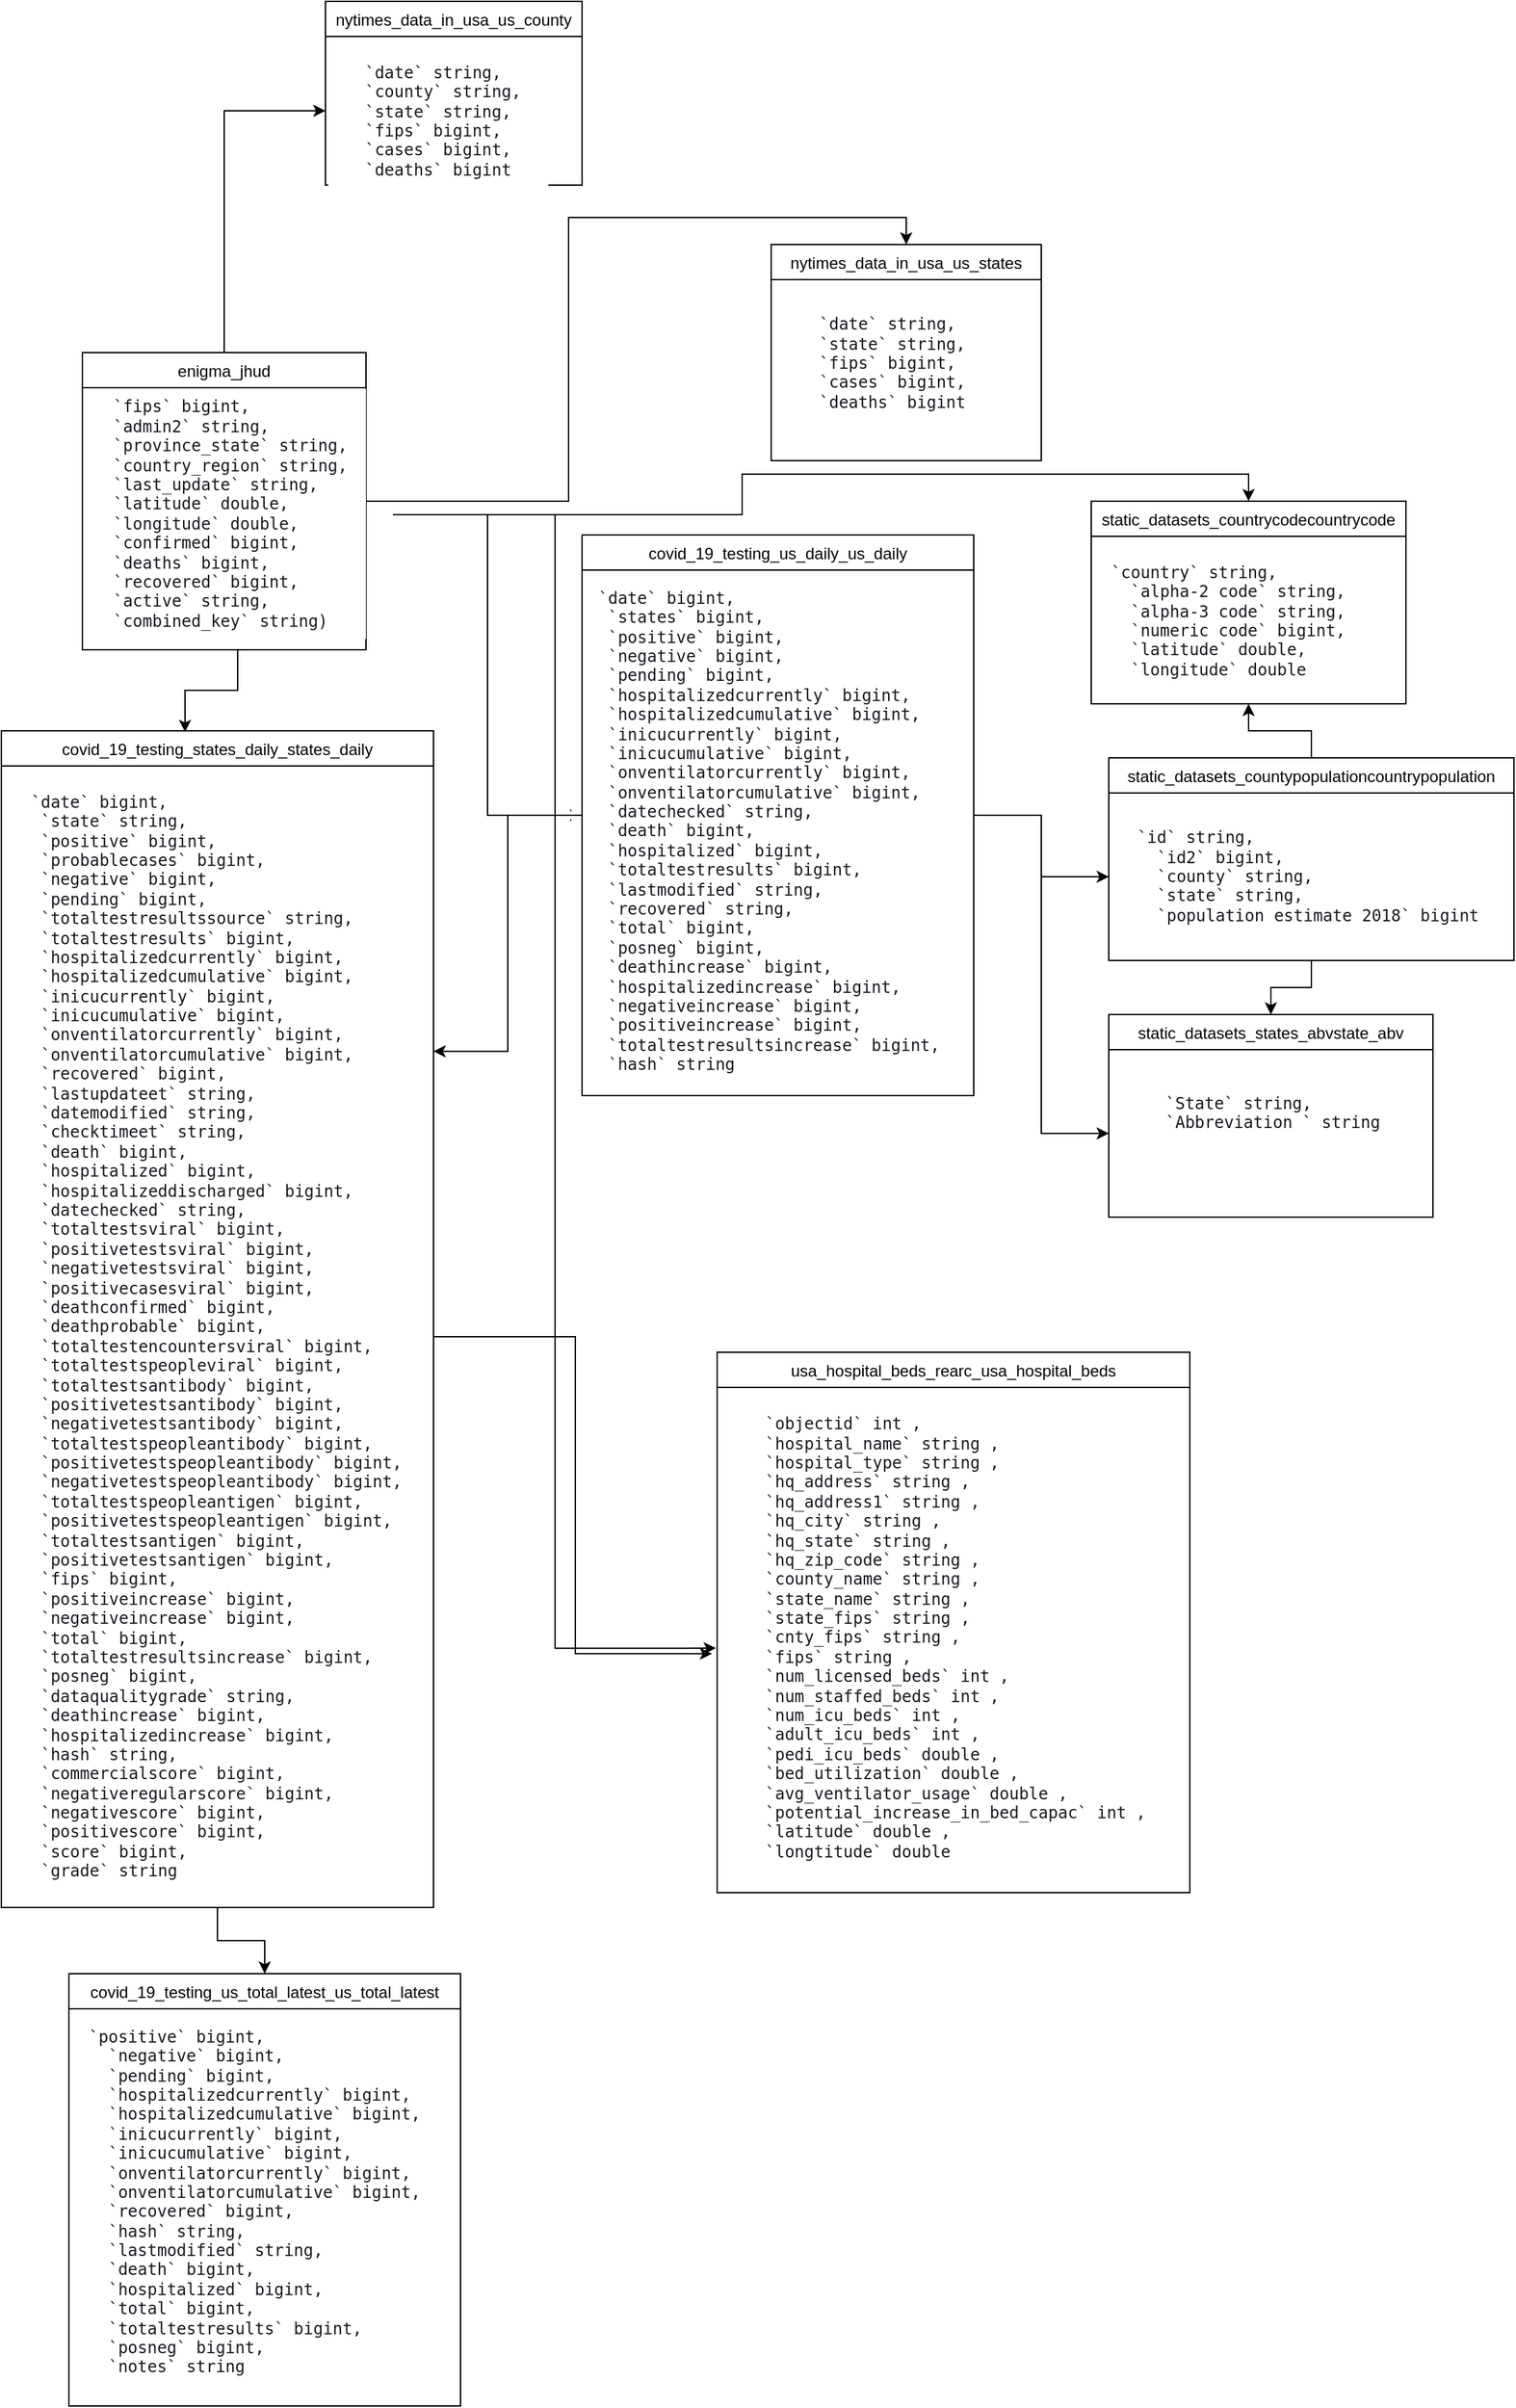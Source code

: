 <mxfile version="20.8.0" type="device"><diagram id="9vYuxPRufl5Xmt3-PJzJ" name="Page-1"><mxGraphModel dx="1050" dy="1673" grid="1" gridSize="10" guides="1" tooltips="1" connect="1" arrows="1" fold="1" page="1" pageScale="1" pageWidth="850" pageHeight="1100" math="0" shadow="0"><root><mxCell id="0"/><mxCell id="1" parent="0"/><mxCell id="07hC97PKp0HtZhSXyn-E-1" style="edgeStyle=orthogonalEdgeStyle;rounded=0;orthogonalLoop=1;jettySize=auto;html=1;entryX=0;entryY=0.5;entryDx=0;entryDy=0;" edge="1" parent="1" source="07hC97PKp0HtZhSXyn-E-3" target="07hC97PKp0HtZhSXyn-E-10"><mxGeometry relative="1" as="geometry"/></mxCell><mxCell id="07hC97PKp0HtZhSXyn-E-2" style="edgeStyle=orthogonalEdgeStyle;rounded=0;orthogonalLoop=1;jettySize=auto;html=1;entryX=0.5;entryY=0;entryDx=0;entryDy=0;" edge="1" parent="1" source="07hC97PKp0HtZhSXyn-E-3" target="07hC97PKp0HtZhSXyn-E-11"><mxGeometry relative="1" as="geometry"/></mxCell><mxCell id="07hC97PKp0HtZhSXyn-E-3" value="enigma_jhud" style="swimlane;fontStyle=0;childLayout=stackLayout;horizontal=1;startSize=26;fillColor=none;horizontalStack=0;resizeParent=1;resizeParentMax=0;resizeLast=0;collapsible=1;marginBottom=0;" vertex="1" parent="1"><mxGeometry x="80" y="230" width="210" height="220" as="geometry"/></mxCell><mxCell id="07hC97PKp0HtZhSXyn-E-4" style="edgeStyle=orthogonalEdgeStyle;rounded=0;orthogonalLoop=1;jettySize=auto;html=1;entryX=-0.003;entryY=0.538;entryDx=0;entryDy=0;entryPerimeter=0;" edge="1" parent="1" source="07hC97PKp0HtZhSXyn-E-8" target="07hC97PKp0HtZhSXyn-E-25"><mxGeometry relative="1" as="geometry"/></mxCell><mxCell id="07hC97PKp0HtZhSXyn-E-5" style="edgeStyle=orthogonalEdgeStyle;rounded=0;orthogonalLoop=1;jettySize=auto;html=1;entryX=0.425;entryY=0.001;entryDx=0;entryDy=0;entryPerimeter=0;" edge="1" parent="1" source="07hC97PKp0HtZhSXyn-E-8" target="07hC97PKp0HtZhSXyn-E-13"><mxGeometry relative="1" as="geometry"/></mxCell><mxCell id="07hC97PKp0HtZhSXyn-E-6" style="edgeStyle=orthogonalEdgeStyle;rounded=0;orthogonalLoop=1;jettySize=auto;html=1;entryX=0.5;entryY=0;entryDx=0;entryDy=0;" edge="1" parent="1" source="07hC97PKp0HtZhSXyn-E-8" target="07hC97PKp0HtZhSXyn-E-26"><mxGeometry relative="1" as="geometry"/></mxCell><mxCell id="07hC97PKp0HtZhSXyn-E-7" style="edgeStyle=orthogonalEdgeStyle;rounded=0;orthogonalLoop=1;jettySize=auto;html=1;entryX=0;entryY=0.5;entryDx=0;entryDy=0;" edge="1" parent="1" source="07hC97PKp0HtZhSXyn-E-8" target="07hC97PKp0HtZhSXyn-E-21"><mxGeometry relative="1" as="geometry"/></mxCell><mxCell id="07hC97PKp0HtZhSXyn-E-8" value="&lt;pre class=&quot;awsui_root_18wu0_v2spj_3 awsui_box_18wu0_v2spj_16 awsui_pre-variant_18wu0_v2spj_16 awsui_color-default_18wu0_v2spj_16 awsui_font-size-body-s_18wu0_v2spj_137 awsui_font-weight-default_18wu0_v2spj_72&quot; style=&quot;padding: 0.4rem ; margin: 0px ; overflow: auto ; background: rgb(255 , 255 , 255) ; font-weight: 400 ; color: rgb(22 , 25 , 31) ; letter-spacing: normal ; font-style: normal ; text-align: left ; text-indent: 0px ; text-transform: none ; word-spacing: 0px&quot;&gt;  `fips` bigint, &lt;br&gt;  `admin2` string, &lt;br&gt;  `province_state` string, &lt;br&gt;  `country_region` string, &lt;br&gt;  `last_update` string, &lt;br&gt;  `latitude` double, &lt;br&gt;  `longitude` double, &lt;br&gt;  `confirmed` bigint, &lt;br&gt;  `deaths` bigint, &lt;br&gt;  `recovered` bigint, &lt;br&gt;  `active` string, &lt;br&gt;  `combined_key` string)&lt;/pre&gt;" style="text;whiteSpace=wrap;html=1;" vertex="1" parent="1"><mxGeometry x="80" y="250" width="230" height="200" as="geometry"/></mxCell><mxCell id="07hC97PKp0HtZhSXyn-E-9" value="nytimes_data_in_usa_us_county" style="swimlane;fontStyle=0;childLayout=stackLayout;horizontal=1;startSize=26;fillColor=none;horizontalStack=0;resizeParent=1;resizeParentMax=0;resizeLast=0;collapsible=1;marginBottom=0;" vertex="1" parent="1"><mxGeometry x="260" y="-30" width="190" height="136" as="geometry"/></mxCell><mxCell id="07hC97PKp0HtZhSXyn-E-10" value="&lt;pre class=&quot;awsui_root_18wu0_v2spj_3 awsui_box_18wu0_v2spj_16 awsui_pre-variant_18wu0_v2spj_16 awsui_color-default_18wu0_v2spj_16 awsui_font-size-body-s_18wu0_v2spj_137 awsui_font-weight-default_18wu0_v2spj_72&quot; style=&quot;padding: 0.4rem ; margin: 0px ; overflow: auto ; background: rgb(255 , 255 , 255) ; font-weight: 400 ; color: rgb(22 , 25 , 31) ; letter-spacing: normal ; font-style: normal ; text-align: left ; text-indent: 0px ; text-transform: none ; word-spacing: 0px&quot;&gt;&lt;pre class=&quot;awsui_root_18wu0_v2spj_3 awsui_box_18wu0_v2spj_16 awsui_pre-variant_18wu0_v2spj_16 awsui_color-default_18wu0_v2spj_16 awsui_font-size-body-s_18wu0_v2spj_137 awsui_font-weight-default_18wu0_v2spj_72&quot; style=&quot;padding: 0.4rem ; margin-top: 0px ; margin-bottom: 0px ; overflow: auto&quot;&gt;  `date` string, &lt;br&gt;  `county` string, &lt;br&gt;  `state` string, &lt;br&gt;  `fips` bigint, &lt;br&gt;  `cases` bigint, &lt;br&gt;  `deaths` bigint&lt;/pre&gt;&lt;/pre&gt;" style="text;whiteSpace=wrap;html=1;" vertex="1" parent="07hC97PKp0HtZhSXyn-E-9"><mxGeometry y="26" width="190" height="110" as="geometry"/></mxCell><mxCell id="07hC97PKp0HtZhSXyn-E-11" value="nytimes_data_in_usa_us_states" style="swimlane;fontStyle=0;childLayout=stackLayout;horizontal=1;startSize=26;fillColor=none;horizontalStack=0;resizeParent=1;resizeParentMax=0;resizeLast=0;collapsible=1;marginBottom=0;" vertex="1" parent="1"><mxGeometry x="590" y="150" width="200" height="160" as="geometry"/></mxCell><mxCell id="07hC97PKp0HtZhSXyn-E-12" value="&lt;pre class=&quot;awsui_root_18wu0_v2spj_3 awsui_box_18wu0_v2spj_16 awsui_pre-variant_18wu0_v2spj_16 awsui_color-default_18wu0_v2spj_16 awsui_font-size-body-s_18wu0_v2spj_137 awsui_font-weight-default_18wu0_v2spj_72&quot; style=&quot;padding: 0.4rem ; margin: 0px ; overflow: auto ; background: rgb(255 , 255 , 255) ; font-weight: 400 ; color: rgb(22 , 25 , 31) ; letter-spacing: normal ; font-style: normal ; text-align: left ; text-indent: 0px ; text-transform: none ; word-spacing: 0px&quot;&gt;&lt;pre class=&quot;awsui_root_18wu0_v2spj_3 awsui_box_18wu0_v2spj_16 awsui_pre-variant_18wu0_v2spj_16 awsui_color-default_18wu0_v2spj_16 awsui_font-size-body-s_18wu0_v2spj_137 awsui_font-weight-default_18wu0_v2spj_72&quot; style=&quot;padding: 0.4rem ; margin-top: 0px ; margin-bottom: 0px ; overflow: auto&quot;&gt;&lt;pre class=&quot;awsui_root_18wu0_v2spj_3 awsui_box_18wu0_v2spj_16 awsui_pre-variant_18wu0_v2spj_16 awsui_color-default_18wu0_v2spj_16 awsui_font-size-body-s_18wu0_v2spj_137 awsui_font-weight-default_18wu0_v2spj_72&quot; style=&quot;padding: 0.4rem ; margin-top: 0px ; margin-bottom: 0px ; overflow: auto&quot;&gt;  `date` string, &lt;br/&gt;  `state` string, &lt;br/&gt;  `fips` bigint, &lt;br/&gt;  `cases` bigint, &lt;br/&gt;  `deaths` bigint&lt;/pre&gt;&lt;/pre&gt;&lt;/pre&gt;" style="text;whiteSpace=wrap;html=1;" vertex="1" parent="07hC97PKp0HtZhSXyn-E-11"><mxGeometry y="26" width="200" height="134" as="geometry"/></mxCell><mxCell id="07hC97PKp0HtZhSXyn-E-13" value="covid_19_testing_states_daily_states_daily" style="swimlane;fontStyle=0;childLayout=stackLayout;horizontal=1;startSize=26;fillColor=none;horizontalStack=0;resizeParent=1;resizeParentMax=0;resizeLast=0;collapsible=1;marginBottom=0;" vertex="1" parent="1"><mxGeometry x="20" y="510" width="320" height="871" as="geometry"/></mxCell><mxCell id="07hC97PKp0HtZhSXyn-E-14" value="&lt;pre class=&quot;awsui_root_18wu0_v2spj_3 awsui_box_18wu0_v2spj_16 awsui_pre-variant_18wu0_v2spj_16 awsui_color-default_18wu0_v2spj_16 awsui_font-size-body-s_18wu0_v2spj_137 awsui_font-weight-default_18wu0_v2spj_72&quot; style=&quot;padding: 0.4rem ; margin: 0px ; overflow: auto ; background: rgb(255 , 255 , 255) ; font-weight: 400 ; color: rgb(22 , 25 , 31) ; letter-spacing: normal ; font-style: normal ; text-align: left ; text-indent: 0px ; text-transform: none ; word-spacing: 0px&quot;&gt;&lt;pre class=&quot;awsui_root_18wu0_v2spj_3 awsui_box_18wu0_v2spj_16 awsui_pre-variant_18wu0_v2spj_16 awsui_color-default_18wu0_v2spj_16 awsui_font-size-body-s_18wu0_v2spj_137 awsui_font-weight-default_18wu0_v2spj_72&quot; style=&quot;padding: 0.4rem ; margin-top: 0px ; margin-bottom: 0px ; overflow: auto&quot;&gt; `date` bigint, &lt;br/&gt;  `state` string, &lt;br/&gt;  `positive` bigint, &lt;br/&gt;  `probablecases` bigint, &lt;br/&gt;  `negative` bigint, &lt;br/&gt;  `pending` bigint, &lt;br/&gt;  `totaltestresultssource` string, &lt;br/&gt;  `totaltestresults` bigint, &lt;br/&gt;  `hospitalizedcurrently` bigint, &lt;br/&gt;  `hospitalizedcumulative` bigint, &lt;br/&gt;  `inicucurrently` bigint, &lt;br/&gt;  `inicucumulative` bigint, &lt;br/&gt;  `onventilatorcurrently` bigint, &lt;br/&gt;  `onventilatorcumulative` bigint, &lt;br/&gt;  `recovered` bigint, &lt;br/&gt;  `lastupdateet` string, &lt;br/&gt;  `datemodified` string, &lt;br/&gt;  `checktimeet` string, &lt;br/&gt;  `death` bigint, &lt;br/&gt;  `hospitalized` bigint, &lt;br/&gt;  `hospitalizeddischarged` bigint, &lt;br/&gt;  `datechecked` string, &lt;br/&gt;  `totaltestsviral` bigint, &lt;br/&gt;  `positivetestsviral` bigint, &lt;br/&gt;  `negativetestsviral` bigint, &lt;br/&gt;  `positivecasesviral` bigint, &lt;br/&gt;  `deathconfirmed` bigint, &lt;br/&gt;  `deathprobable` bigint, &lt;br/&gt;  `totaltestencountersviral` bigint, &lt;br/&gt;  `totaltestspeopleviral` bigint, &lt;br/&gt;  `totaltestsantibody` bigint, &lt;br/&gt;  `positivetestsantibody` bigint, &lt;br/&gt;  `negativetestsantibody` bigint, &lt;br/&gt;  `totaltestspeopleantibody` bigint, &lt;br/&gt;  `positivetestspeopleantibody` bigint, &lt;br/&gt;  `negativetestspeopleantibody` bigint, &lt;br/&gt;  `totaltestspeopleantigen` bigint, &lt;br/&gt;  `positivetestspeopleantigen` bigint, &lt;br/&gt;  `totaltestsantigen` bigint, &lt;br/&gt;  `positivetestsantigen` bigint, &lt;br/&gt;  `fips` bigint, &lt;br/&gt;  `positiveincrease` bigint, &lt;br/&gt;  `negativeincrease` bigint, &lt;br/&gt;  `total` bigint, &lt;br/&gt;  `totaltestresultsincrease` bigint, &lt;br/&gt;  `posneg` bigint, &lt;br/&gt;  `dataqualitygrade` string, &lt;br/&gt;  `deathincrease` bigint, &lt;br/&gt;  `hospitalizedincrease` bigint, &lt;br/&gt;  `hash` string, &lt;br/&gt;  `commercialscore` bigint, &lt;br/&gt;  `negativeregularscore` bigint, &lt;br/&gt;  `negativescore` bigint, &lt;br/&gt;  `positivescore` bigint, &lt;br/&gt;  `score` bigint, &lt;br/&gt;  `grade` string&lt;/pre&gt;&lt;/pre&gt;" style="text;whiteSpace=wrap;html=1;" vertex="1" parent="07hC97PKp0HtZhSXyn-E-13"><mxGeometry y="26" width="320" height="845" as="geometry"/></mxCell><mxCell id="07hC97PKp0HtZhSXyn-E-15" style="edgeStyle=orthogonalEdgeStyle;rounded=0;orthogonalLoop=1;jettySize=auto;html=1;entryX=-0.012;entryY=0.549;entryDx=0;entryDy=0;entryPerimeter=0;" edge="1" parent="1" source="07hC97PKp0HtZhSXyn-E-14" target="07hC97PKp0HtZhSXyn-E-25"><mxGeometry relative="1" as="geometry"/></mxCell><mxCell id="07hC97PKp0HtZhSXyn-E-16" style="edgeStyle=orthogonalEdgeStyle;rounded=0;orthogonalLoop=1;jettySize=auto;html=1;entryX=0.5;entryY=0;entryDx=0;entryDy=0;" edge="1" parent="1" source="07hC97PKp0HtZhSXyn-E-14" target="07hC97PKp0HtZhSXyn-E-22"><mxGeometry relative="1" as="geometry"/></mxCell><mxCell id="07hC97PKp0HtZhSXyn-E-17" value="&lt;pre class=&quot;awsui_root_18wu0_v2spj_3 awsui_box_18wu0_v2spj_16 awsui_pre-variant_18wu0_v2spj_16 awsui_color-default_18wu0_v2spj_16 awsui_font-size-body-s_18wu0_v2spj_137 awsui_font-weight-default_18wu0_v2spj_72&quot; style=&quot;padding: 0.4rem ; margin: 0px ; overflow: auto ; background: rgb(255 , 255 , 255) ; font-weight: 400 ; color: rgb(22 , 25 , 31) ; letter-spacing: normal ; font-style: normal ; text-align: left ; text-indent: 0px ; text-transform: none ; word-spacing: 0px&quot;&gt;&lt;pre class=&quot;awsui_root_18wu0_v2spj_3 awsui_box_18wu0_v2spj_16 awsui_pre-variant_18wu0_v2spj_16 awsui_color-default_18wu0_v2spj_16 awsui_font-size-body-s_18wu0_v2spj_137 awsui_font-weight-default_18wu0_v2spj_72&quot; style=&quot;padding: 0.4rem ; margin-top: 0px ; margin-bottom: 0px ; overflow: auto&quot;&gt; `date` bigint, &lt;br/&gt;  `states` bigint, &lt;br/&gt;  `positive` bigint, &lt;br/&gt;  `negative` bigint, &lt;br/&gt;  `pending` bigint, &lt;br/&gt;  `hospitalizedcurrently` bigint, &lt;br/&gt;  `hospitalizedcumulative` bigint, &lt;br/&gt;  `inicucurrently` bigint, &lt;br/&gt;  `inicucumulative` bigint, &lt;br/&gt;  `onventilatorcurrently` bigint, &lt;br/&gt;  `onventilatorcumulative` bigint, &lt;br/&gt;  `datechecked` string, &lt;br/&gt;  `death` bigint, &lt;br/&gt;  `hospitalized` bigint, &lt;br/&gt;  `totaltestresults` bigint, &lt;br/&gt;  `lastmodified` string, &lt;br/&gt;  `recovered` string, &lt;br/&gt;  `total` bigint, &lt;br/&gt;  `posneg` bigint, &lt;br/&gt;  `deathincrease` bigint, &lt;br/&gt;  `hospitalizedincrease` bigint, &lt;br/&gt;  `negativeincrease` bigint, &lt;br/&gt;  `positiveincrease` bigint, &lt;br/&gt;  `totaltestresultsincrease` bigint, &lt;br/&gt;  `hash` string&lt;/pre&gt;&lt;/pre&gt;" style="text;whiteSpace=wrap;html=1;" vertex="1" parent="1"><mxGeometry x="440" y="385" width="230" height="200" as="geometry"/></mxCell><mxCell id="07hC97PKp0HtZhSXyn-E-18" style="edgeStyle=orthogonalEdgeStyle;rounded=0;orthogonalLoop=1;jettySize=auto;html=1;entryX=0;entryY=0.5;entryDx=0;entryDy=0;" edge="1" parent="1" source="07hC97PKp0HtZhSXyn-E-21" target="07hC97PKp0HtZhSXyn-E-32"><mxGeometry relative="1" as="geometry"/></mxCell><mxCell id="07hC97PKp0HtZhSXyn-E-19" style="edgeStyle=orthogonalEdgeStyle;rounded=0;orthogonalLoop=1;jettySize=auto;html=1;" edge="1" parent="1" source="07hC97PKp0HtZhSXyn-E-21" target="07hC97PKp0HtZhSXyn-E-30"><mxGeometry relative="1" as="geometry"><Array as="points"><mxPoint x="790" y="573"/><mxPoint x="790" y="618"/></Array></mxGeometry></mxCell><mxCell id="07hC97PKp0HtZhSXyn-E-20" style="edgeStyle=orthogonalEdgeStyle;rounded=0;orthogonalLoop=1;jettySize=auto;html=1;entryX=1;entryY=0.25;entryDx=0;entryDy=0;" edge="1" parent="1" source="07hC97PKp0HtZhSXyn-E-21" target="07hC97PKp0HtZhSXyn-E-14"><mxGeometry relative="1" as="geometry"/></mxCell><mxCell id="07hC97PKp0HtZhSXyn-E-21" value="covid_19_testing_us_daily_us_daily" style="swimlane;fontStyle=0;childLayout=stackLayout;horizontal=1;startSize=26;fillColor=none;horizontalStack=0;resizeParent=1;resizeParentMax=0;resizeLast=0;collapsible=1;marginBottom=0;" vertex="1" parent="1"><mxGeometry x="450" y="365" width="290" height="415" as="geometry"/></mxCell><mxCell id="07hC97PKp0HtZhSXyn-E-22" value="covid_19_testing_us_total_latest_us_total_latest" style="swimlane;fontStyle=0;childLayout=stackLayout;horizontal=1;startSize=26;fillColor=none;horizontalStack=0;resizeParent=1;resizeParentMax=0;resizeLast=0;collapsible=1;marginBottom=0;" vertex="1" parent="1"><mxGeometry x="70" y="1430" width="290" height="320" as="geometry"/></mxCell><mxCell id="07hC97PKp0HtZhSXyn-E-23" value="&lt;pre class=&quot;awsui_root_18wu0_v2spj_3 awsui_box_18wu0_v2spj_16 awsui_pre-variant_18wu0_v2spj_16 awsui_color-default_18wu0_v2spj_16 awsui_font-size-body-s_18wu0_v2spj_137 awsui_font-weight-default_18wu0_v2spj_72&quot; style=&quot;padding: 0.4rem ; margin: 0px ; overflow: auto ; background: rgb(255 , 255 , 255) ; font-weight: 400 ; color: rgb(22 , 25 , 31) ; letter-spacing: normal ; font-style: normal ; text-align: left ; text-indent: 0px ; text-transform: none ; word-spacing: 0px&quot;&gt;&lt;pre class=&quot;awsui_root_18wu0_v2spj_3 awsui_box_18wu0_v2spj_16 awsui_pre-variant_18wu0_v2spj_16 awsui_color-default_18wu0_v2spj_16 awsui_font-size-body-s_18wu0_v2spj_137 awsui_font-weight-default_18wu0_v2spj_72&quot; style=&quot;padding: 0.4rem ; margin-top: 0px ; margin-bottom: 0px ; overflow: auto&quot;&gt;`positive` bigint, &lt;br/&gt;  `negative` bigint, &lt;br/&gt;  `pending` bigint, &lt;br/&gt;  `hospitalizedcurrently` bigint, &lt;br/&gt;  `hospitalizedcumulative` bigint, &lt;br/&gt;  `inicucurrently` bigint, &lt;br/&gt;  `inicucumulative` bigint, &lt;br/&gt;  `onventilatorcurrently` bigint, &lt;br/&gt;  `onventilatorcumulative` bigint, &lt;br/&gt;  `recovered` bigint, &lt;br/&gt;  `hash` string, &lt;br/&gt;  `lastmodified` string, &lt;br/&gt;  `death` bigint, &lt;br/&gt;  `hospitalized` bigint, &lt;br/&gt;  `total` bigint, &lt;br/&gt;  `totaltestresults` bigint, &lt;br/&gt;  `posneg` bigint, &lt;br/&gt;  `notes` string&lt;/pre&gt;&lt;/pre&gt;" style="text;whiteSpace=wrap;html=1;" vertex="1" parent="1"><mxGeometry x="70" y="1450" width="230" height="200" as="geometry"/></mxCell><mxCell id="07hC97PKp0HtZhSXyn-E-24" value="usa_hospital_beds_rearc_usa_hospital_beds" style="swimlane;fontStyle=0;childLayout=stackLayout;horizontal=1;startSize=26;fillColor=none;horizontalStack=0;resizeParent=1;resizeParentMax=0;resizeLast=0;collapsible=1;marginBottom=0;" vertex="1" parent="1"><mxGeometry x="550" y="970" width="350" height="400" as="geometry"/></mxCell><mxCell id="07hC97PKp0HtZhSXyn-E-25" value="&lt;pre class=&quot;awsui_root_18wu0_v2spj_3 awsui_box_18wu0_v2spj_16 awsui_pre-variant_18wu0_v2spj_16 awsui_color-default_18wu0_v2spj_16 awsui_font-size-body-s_18wu0_v2spj_137 awsui_font-weight-default_18wu0_v2spj_72&quot; style=&quot;padding: 0.4rem ; margin: 0px ; overflow: auto ; background: rgb(255 , 255 , 255) ; text-align: left ; text-indent: 0px&quot;&gt;&lt;pre class=&quot;awsui_root_18wu0_v2spj_3 awsui_box_18wu0_v2spj_16 awsui_pre-variant_18wu0_v2spj_16 awsui_color-default_18wu0_v2spj_16 awsui_font-size-body-s_18wu0_v2spj_137 awsui_font-weight-default_18wu0_v2spj_72&quot; style=&quot;padding: 0.4rem ; margin-top: 0px ; margin-bottom: 0px ; overflow: auto&quot;&gt;&lt;pre class=&quot;awsui_root_18wu0_v2spj_3 awsui_box_18wu0_v2spj_16 awsui_pre-variant_18wu0_v2spj_16 awsui_color-default_18wu0_v2spj_16 awsui_font-size-body-s_18wu0_v2spj_137 awsui_font-weight-default_18wu0_v2spj_72&quot; style=&quot;padding: 0.4rem ; margin-top: 0px ; margin-bottom: 0px ; overflow: auto&quot;&gt;&lt;font color=&quot;#16191f&quot;&gt;  `objectid` int , &lt;br/&gt;  `hospital_name` string , &lt;br/&gt;  `hospital_type` string , &lt;br/&gt;  `hq_address` string , &lt;br/&gt;  `hq_address1` string , &lt;br/&gt;  `hq_city` string , &lt;br/&gt;  `hq_state` string , &lt;br/&gt;  `hq_zip_code` string , &lt;br/&gt;  `county_name` string , &lt;br/&gt;  `state_name` string , &lt;br/&gt;  `state_fips` string , &lt;br/&gt;  `cnty_fips` string , &lt;br/&gt;  `fips` string , &lt;br/&gt;  `num_licensed_beds` int , &lt;br/&gt;  `num_staffed_beds` int , &lt;br/&gt;  `num_icu_beds` int , &lt;br/&gt;  `adult_icu_beds` int , &lt;br/&gt;  `pedi_icu_beds` double , &lt;br/&gt;  `bed_utilization` double , &lt;br/&gt;  `avg_ventilator_usage` double , &lt;br/&gt;  `potential_increase_in_bed_capac` int , &lt;br/&gt;  `latitude` double , &lt;br/&gt;  `longtitude` double &lt;br&gt;&lt;/font&gt;&lt;/pre&gt;&lt;/pre&gt;&lt;/pre&gt;" style="text;whiteSpace=wrap;html=1;" vertex="1" parent="1"><mxGeometry x="550" y="990" width="320" height="370" as="geometry"/></mxCell><mxCell id="07hC97PKp0HtZhSXyn-E-26" value="static_datasets_countrycodecountrycode" style="swimlane;fontStyle=0;childLayout=stackLayout;horizontal=1;startSize=26;fillColor=none;horizontalStack=0;resizeParent=1;resizeParentMax=0;resizeLast=0;collapsible=1;marginBottom=0;" vertex="1" parent="1"><mxGeometry x="827" y="340" width="233" height="150" as="geometry"/></mxCell><mxCell id="07hC97PKp0HtZhSXyn-E-27" value="&lt;pre class=&quot;awsui_root_18wu0_v2spj_3 awsui_box_18wu0_v2spj_16 awsui_pre-variant_18wu0_v2spj_16 awsui_color-default_18wu0_v2spj_16 awsui_font-size-body-s_18wu0_v2spj_137 awsui_font-weight-default_18wu0_v2spj_72&quot; style=&quot;padding: 0.4rem ; margin: 0px ; overflow: auto ; background: rgb(255 , 255 , 255) ; font-weight: 400 ; color: rgb(22 , 25 , 31) ; letter-spacing: normal ; font-style: normal ; text-align: left ; text-indent: 0px ; text-transform: none ; word-spacing: 0px&quot;&gt;&lt;pre class=&quot;awsui_root_18wu0_v2spj_3 awsui_box_18wu0_v2spj_16 awsui_pre-variant_18wu0_v2spj_16 awsui_color-default_18wu0_v2spj_16 awsui_font-size-body-s_18wu0_v2spj_137 awsui_font-weight-default_18wu0_v2spj_72&quot; style=&quot;padding: 0.4rem ; margin-top: 0px ; margin-bottom: 0px ; overflow: auto&quot;&gt;`country` string, &lt;br/&gt;  `alpha-2 code` string, &lt;br/&gt;  `alpha-3 code` string, &lt;br/&gt;  `numeric code` bigint, &lt;br/&gt;  `latitude` double, &lt;br/&gt;  `longitude` double&lt;/pre&gt;&lt;/pre&gt;" style="text;whiteSpace=wrap;html=1;" vertex="1" parent="07hC97PKp0HtZhSXyn-E-26"><mxGeometry y="26" width="233" height="124" as="geometry"/></mxCell><mxCell id="07hC97PKp0HtZhSXyn-E-28" style="edgeStyle=orthogonalEdgeStyle;rounded=0;orthogonalLoop=1;jettySize=auto;html=1;" edge="1" parent="1" source="07hC97PKp0HtZhSXyn-E-29" target="07hC97PKp0HtZhSXyn-E-27"><mxGeometry relative="1" as="geometry"/></mxCell><mxCell id="07hC97PKp0HtZhSXyn-E-29" value="static_datasets_countypopulationcountrypopulation" style="swimlane;fontStyle=0;childLayout=stackLayout;horizontal=1;startSize=26;fillColor=none;horizontalStack=0;resizeParent=1;resizeParentMax=0;resizeLast=0;collapsible=1;marginBottom=0;" vertex="1" parent="1"><mxGeometry x="840" y="530" width="300" height="150" as="geometry"/></mxCell><mxCell id="07hC97PKp0HtZhSXyn-E-30" value="&lt;pre class=&quot;awsui_root_18wu0_v2spj_3 awsui_box_18wu0_v2spj_16 awsui_pre-variant_18wu0_v2spj_16 awsui_color-default_18wu0_v2spj_16 awsui_font-size-body-s_18wu0_v2spj_137 awsui_font-weight-default_18wu0_v2spj_72&quot; style=&quot;padding: 0.4rem ; margin: 0px ; overflow: auto ; background: rgb(255 , 255 , 255) ; font-weight: 400 ; color: rgb(22 , 25 , 31) ; letter-spacing: normal ; font-style: normal ; text-align: left ; text-indent: 0px ; text-transform: none ; word-spacing: 0px&quot;&gt;&lt;pre class=&quot;awsui_root_18wu0_v2spj_3 awsui_box_18wu0_v2spj_16 awsui_pre-variant_18wu0_v2spj_16 awsui_color-default_18wu0_v2spj_16 awsui_font-size-body-s_18wu0_v2spj_137 awsui_font-weight-default_18wu0_v2spj_72&quot; style=&quot;padding: 0.4rem ; margin-top: 0px ; margin-bottom: 0px ; overflow: auto&quot;&gt;&lt;pre class=&quot;awsui_root_18wu0_v2spj_3 awsui_box_18wu0_v2spj_16 awsui_pre-variant_18wu0_v2spj_16 awsui_color-default_18wu0_v2spj_16 awsui_font-size-body-s_18wu0_v2spj_137 awsui_font-weight-default_18wu0_v2spj_72&quot; style=&quot;padding: 0.4rem ; margin-top: 0px ; margin-bottom: 0px ; overflow: auto&quot;&gt;`id` string, &lt;br/&gt;  `id2` bigint, &lt;br/&gt;  `county` string, &lt;br/&gt;  `state` string, &lt;br/&gt;  `population estimate 2018` bigint&lt;/pre&gt;&lt;/pre&gt;&lt;/pre&gt;" style="text;whiteSpace=wrap;html=1;" vertex="1" parent="07hC97PKp0HtZhSXyn-E-29"><mxGeometry y="26" width="300" height="124" as="geometry"/></mxCell><mxCell id="07hC97PKp0HtZhSXyn-E-31" value="static_datasets_states_abvstate_abv" style="swimlane;fontStyle=0;childLayout=stackLayout;horizontal=1;startSize=26;fillColor=none;horizontalStack=0;resizeParent=1;resizeParentMax=0;resizeLast=0;collapsible=1;marginBottom=0;" vertex="1" parent="1"><mxGeometry x="840" y="720" width="240" height="150" as="geometry"/></mxCell><mxCell id="07hC97PKp0HtZhSXyn-E-32" value="&lt;pre class=&quot;awsui_root_18wu0_v2spj_3 awsui_box_18wu0_v2spj_16 awsui_pre-variant_18wu0_v2spj_16 awsui_color-default_18wu0_v2spj_16 awsui_font-size-body-s_18wu0_v2spj_137 awsui_font-weight-default_18wu0_v2spj_72&quot; style=&quot;padding: 0.4rem ; margin: 0px ; overflow: auto ; background: rgb(255 , 255 , 255) ; text-align: left ; text-indent: 0px&quot;&gt;&lt;pre class=&quot;awsui_root_18wu0_v2spj_3 awsui_box_18wu0_v2spj_16 awsui_pre-variant_18wu0_v2spj_16 awsui_color-default_18wu0_v2spj_16 awsui_font-size-body-s_18wu0_v2spj_137 awsui_font-weight-default_18wu0_v2spj_72&quot; style=&quot;padding: 0.4rem ; margin-top: 0px ; margin-bottom: 0px ; overflow: auto&quot;&gt;&lt;pre class=&quot;awsui_root_18wu0_v2spj_3 awsui_box_18wu0_v2spj_16 awsui_pre-variant_18wu0_v2spj_16 awsui_color-default_18wu0_v2spj_16 awsui_font-size-body-s_18wu0_v2spj_137 awsui_font-weight-default_18wu0_v2spj_72&quot; style=&quot;padding: 0.4rem ; margin-top: 0px ; margin-bottom: 0px ; overflow: auto&quot;&gt;&lt;pre class=&quot;awsui_root_18wu0_v2spj_3 awsui_box_18wu0_v2spj_16 awsui_pre-variant_18wu0_v2spj_16 awsui_color-default_18wu0_v2spj_16 awsui_font-size-body-s_18wu0_v2spj_137 awsui_font-weight-default_18wu0_v2spj_72&quot; style=&quot;padding: 0.4rem ; margin-top: 0px ; margin-bottom: 0px ; overflow: auto&quot;&gt;&lt;font color=&quot;#16191f&quot;&gt;  `State` string, &lt;br&gt;  `Abbreviation ` string&lt;/font&gt;&lt;/pre&gt;&lt;/pre&gt;&lt;/pre&gt;&lt;/pre&gt;" style="text;whiteSpace=wrap;html=1;" vertex="1" parent="07hC97PKp0HtZhSXyn-E-31"><mxGeometry y="26" width="240" height="124" as="geometry"/></mxCell><mxCell id="07hC97PKp0HtZhSXyn-E-33" style="edgeStyle=orthogonalEdgeStyle;rounded=0;orthogonalLoop=1;jettySize=auto;html=1;entryX=0.5;entryY=0;entryDx=0;entryDy=0;" edge="1" parent="1" source="07hC97PKp0HtZhSXyn-E-30" target="07hC97PKp0HtZhSXyn-E-31"><mxGeometry relative="1" as="geometry"/></mxCell></root></mxGraphModel></diagram></mxfile>